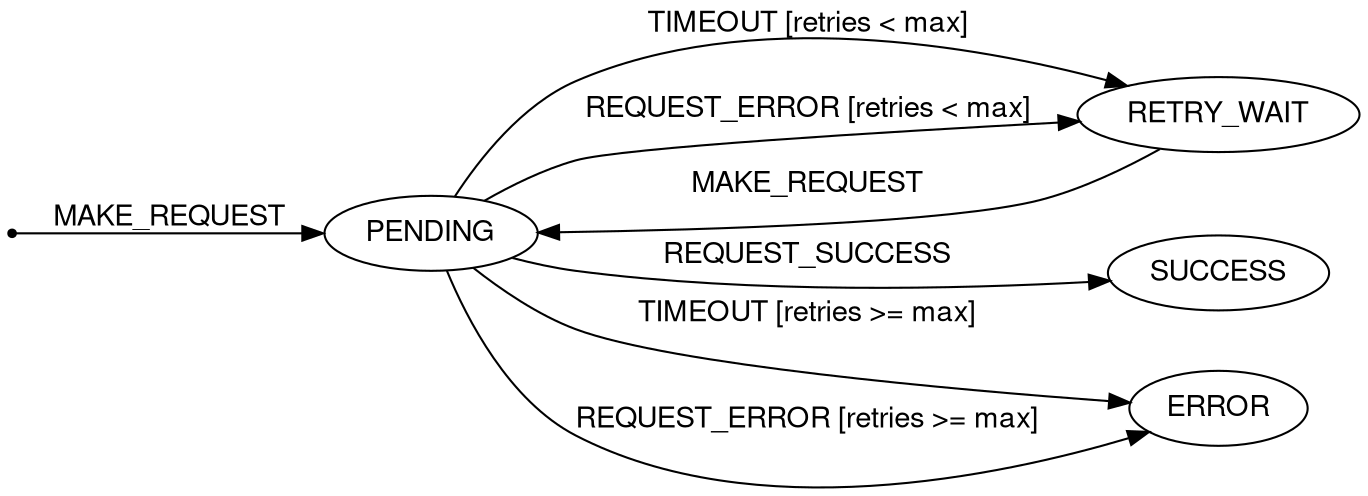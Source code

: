 digraph request_delayed_retry_state_machine {
    fontname="Helvetica,Arial,sans-serif"
    node [fontname="Helvetica,Arial,sans-serif"]
    edge [fontname="Helvetica,Arial,sans-serif"]
    rankdir=LR;
    null    [shape=point];
    node    [shape = oval]; PENDING RETRY_WAIT SUCCESS ERROR;
    null -> PENDING [label="MAKE_REQUEST"]
    PENDING -> RETRY_WAIT [label="TIMEOUT [retries < max]"]
    PENDING -> RETRY_WAIT [label="REQUEST_ERROR [retries < max]"]
    RETRY_WAIT -> PENDING [label="MAKE_REQUEST"]
    PENDING -> ERROR [label="TIMEOUT [retries >= max]"]
    PENDING -> ERROR [label="REQUEST_ERROR [retries >= max]"]
    PENDING -> SUCCESS [label="REQUEST_SUCCESS"]
}